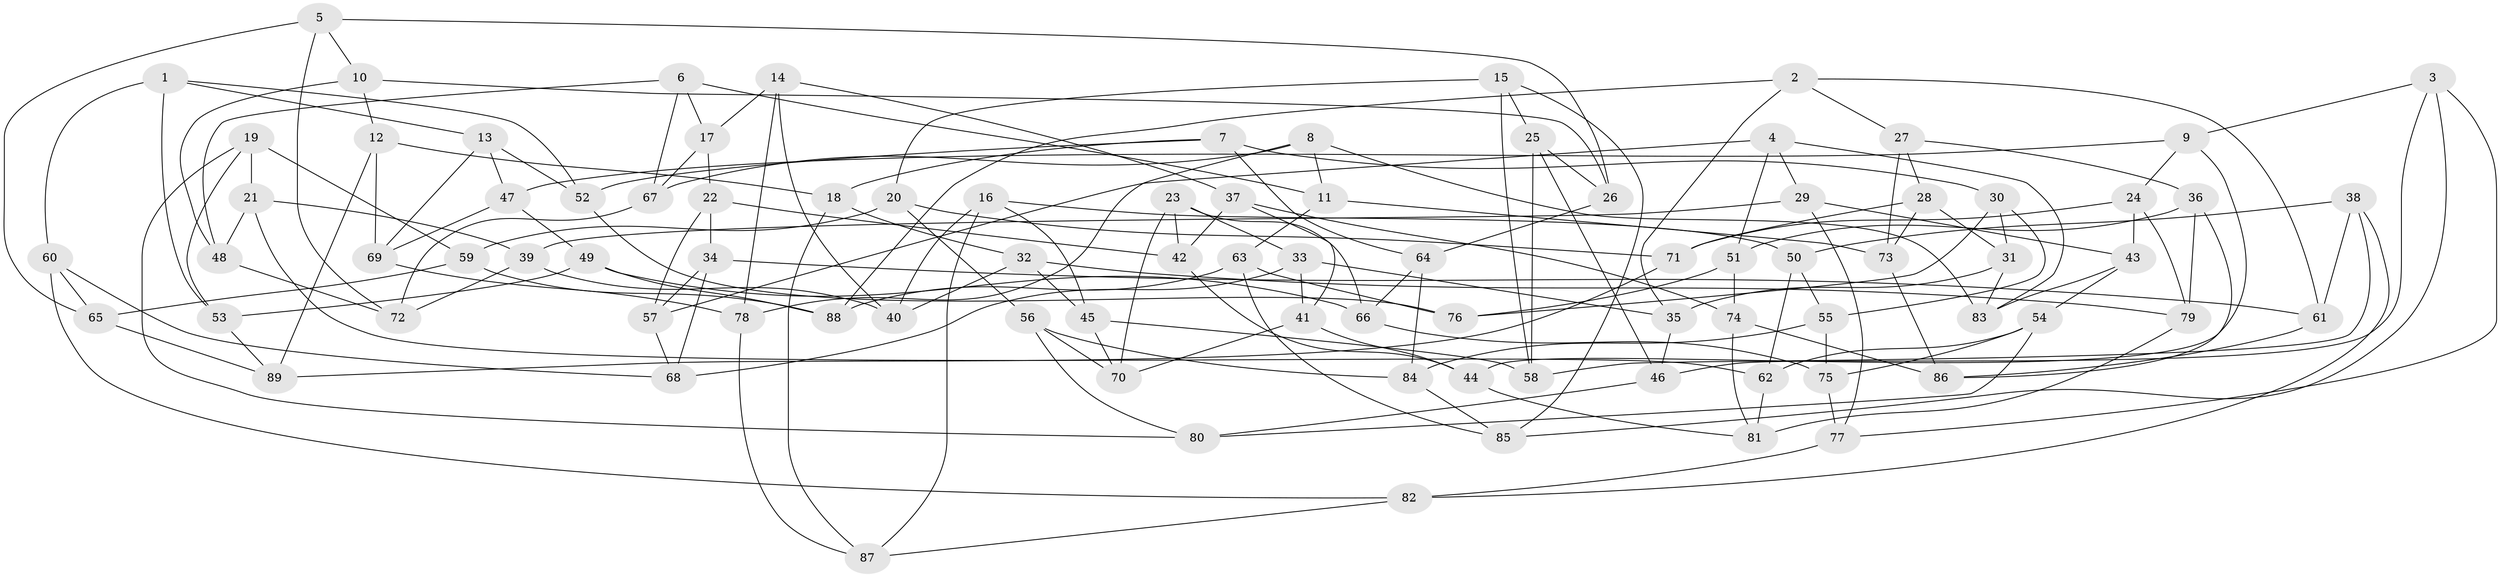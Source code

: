// Generated by graph-tools (version 1.1) at 2025/02/03/09/25 03:02:54]
// undirected, 89 vertices, 178 edges
graph export_dot {
graph [start="1"]
  node [color=gray90,style=filled];
  1;
  2;
  3;
  4;
  5;
  6;
  7;
  8;
  9;
  10;
  11;
  12;
  13;
  14;
  15;
  16;
  17;
  18;
  19;
  20;
  21;
  22;
  23;
  24;
  25;
  26;
  27;
  28;
  29;
  30;
  31;
  32;
  33;
  34;
  35;
  36;
  37;
  38;
  39;
  40;
  41;
  42;
  43;
  44;
  45;
  46;
  47;
  48;
  49;
  50;
  51;
  52;
  53;
  54;
  55;
  56;
  57;
  58;
  59;
  60;
  61;
  62;
  63;
  64;
  65;
  66;
  67;
  68;
  69;
  70;
  71;
  72;
  73;
  74;
  75;
  76;
  77;
  78;
  79;
  80;
  81;
  82;
  83;
  84;
  85;
  86;
  87;
  88;
  89;
  1 -- 52;
  1 -- 60;
  1 -- 53;
  1 -- 13;
  2 -- 61;
  2 -- 88;
  2 -- 27;
  2 -- 35;
  3 -- 46;
  3 -- 77;
  3 -- 85;
  3 -- 9;
  4 -- 51;
  4 -- 57;
  4 -- 83;
  4 -- 29;
  5 -- 65;
  5 -- 26;
  5 -- 72;
  5 -- 10;
  6 -- 17;
  6 -- 67;
  6 -- 48;
  6 -- 11;
  7 -- 18;
  7 -- 52;
  7 -- 30;
  7 -- 64;
  8 -- 83;
  8 -- 11;
  8 -- 78;
  8 -- 67;
  9 -- 24;
  9 -- 44;
  9 -- 47;
  10 -- 26;
  10 -- 48;
  10 -- 12;
  11 -- 63;
  11 -- 73;
  12 -- 18;
  12 -- 69;
  12 -- 89;
  13 -- 52;
  13 -- 69;
  13 -- 47;
  14 -- 78;
  14 -- 40;
  14 -- 17;
  14 -- 37;
  15 -- 25;
  15 -- 58;
  15 -- 85;
  15 -- 20;
  16 -- 87;
  16 -- 45;
  16 -- 40;
  16 -- 50;
  17 -- 67;
  17 -- 22;
  18 -- 32;
  18 -- 87;
  19 -- 53;
  19 -- 59;
  19 -- 21;
  19 -- 80;
  20 -- 59;
  20 -- 71;
  20 -- 56;
  21 -- 48;
  21 -- 39;
  21 -- 62;
  22 -- 57;
  22 -- 42;
  22 -- 34;
  23 -- 70;
  23 -- 33;
  23 -- 66;
  23 -- 42;
  24 -- 43;
  24 -- 79;
  24 -- 71;
  25 -- 26;
  25 -- 46;
  25 -- 58;
  26 -- 64;
  27 -- 28;
  27 -- 73;
  27 -- 36;
  28 -- 31;
  28 -- 73;
  28 -- 71;
  29 -- 39;
  29 -- 43;
  29 -- 77;
  30 -- 55;
  30 -- 31;
  30 -- 76;
  31 -- 35;
  31 -- 83;
  32 -- 45;
  32 -- 79;
  32 -- 40;
  33 -- 68;
  33 -- 41;
  33 -- 35;
  34 -- 61;
  34 -- 57;
  34 -- 68;
  35 -- 46;
  36 -- 51;
  36 -- 86;
  36 -- 79;
  37 -- 41;
  37 -- 74;
  37 -- 42;
  38 -- 82;
  38 -- 61;
  38 -- 50;
  38 -- 58;
  39 -- 72;
  39 -- 40;
  41 -- 44;
  41 -- 70;
  42 -- 44;
  43 -- 83;
  43 -- 54;
  44 -- 81;
  45 -- 70;
  45 -- 58;
  46 -- 80;
  47 -- 49;
  47 -- 69;
  48 -- 72;
  49 -- 53;
  49 -- 88;
  49 -- 66;
  50 -- 62;
  50 -- 55;
  51 -- 74;
  51 -- 76;
  52 -- 76;
  53 -- 89;
  54 -- 62;
  54 -- 80;
  54 -- 75;
  55 -- 84;
  55 -- 75;
  56 -- 80;
  56 -- 70;
  56 -- 84;
  57 -- 68;
  59 -- 88;
  59 -- 65;
  60 -- 68;
  60 -- 82;
  60 -- 65;
  61 -- 86;
  62 -- 81;
  63 -- 76;
  63 -- 88;
  63 -- 85;
  64 -- 66;
  64 -- 84;
  65 -- 89;
  66 -- 75;
  67 -- 72;
  69 -- 78;
  71 -- 89;
  73 -- 86;
  74 -- 86;
  74 -- 81;
  75 -- 77;
  77 -- 82;
  78 -- 87;
  79 -- 81;
  82 -- 87;
  84 -- 85;
}
